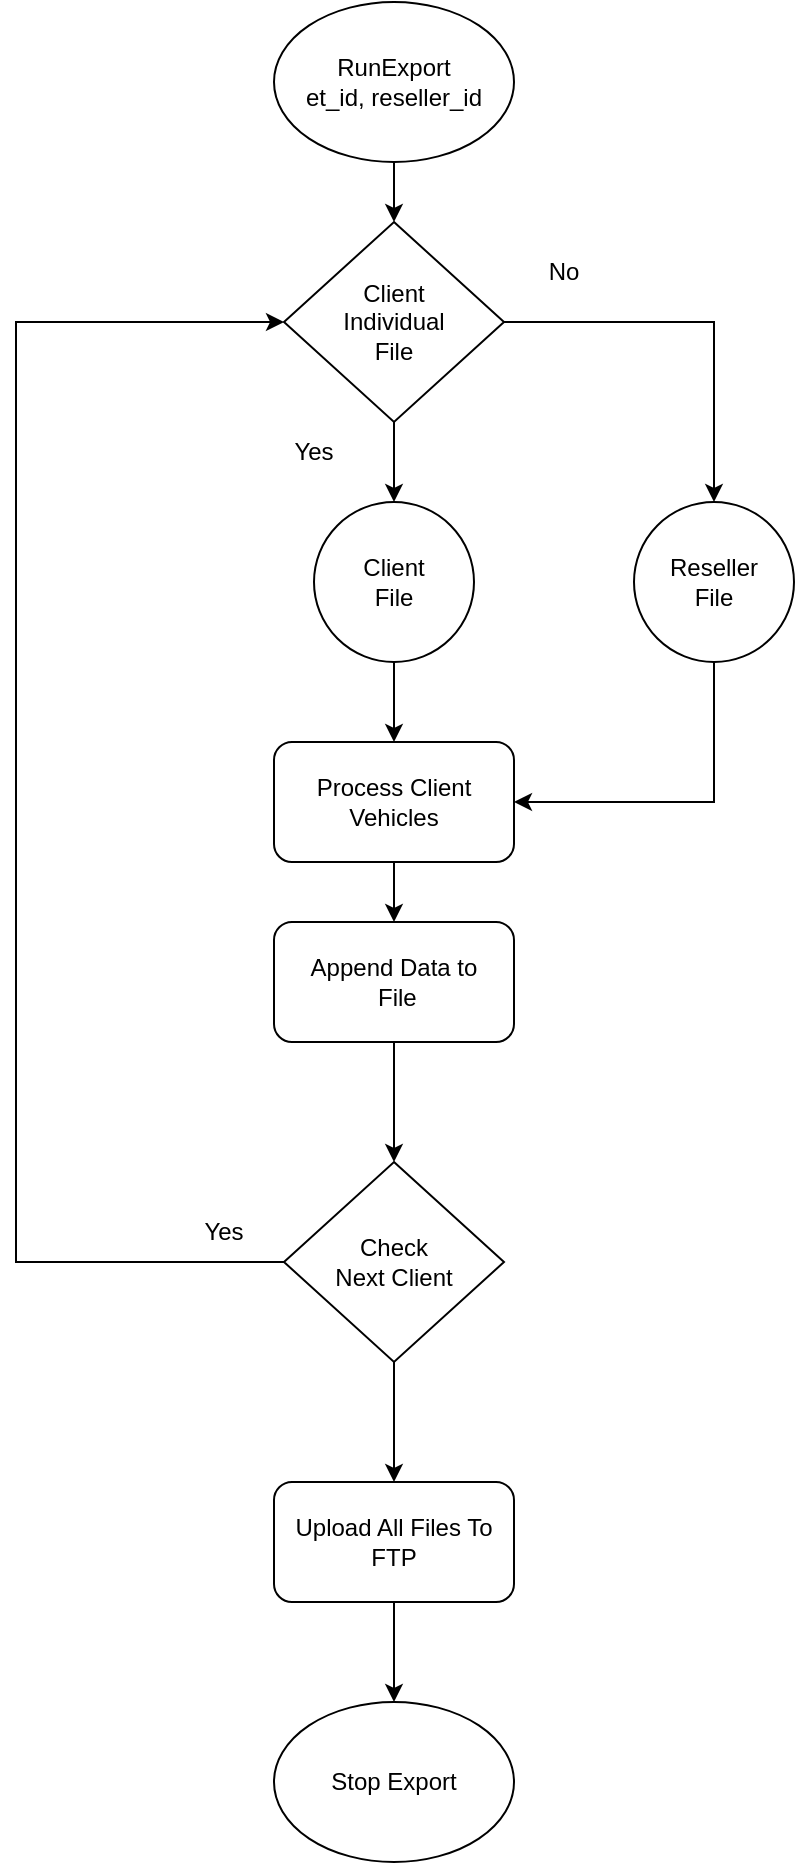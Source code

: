 <mxfile version="21.6.5" type="github" pages="2">
  <diagram name="Page-1" id="IDvd6nY-eU1gkTfjyFGW">
    <mxGraphModel dx="1050" dy="638" grid="1" gridSize="10" guides="1" tooltips="1" connect="1" arrows="1" fold="1" page="1" pageScale="1" pageWidth="1920" pageHeight="1200" math="0" shadow="0">
      <root>
        <mxCell id="0" />
        <mxCell id="1" parent="0" />
        <mxCell id="nZthAYVCwKfOu-TWI9Tt-3" value="" style="edgeStyle=orthogonalEdgeStyle;rounded=0;orthogonalLoop=1;jettySize=auto;html=1;" edge="1" parent="1" source="nZthAYVCwKfOu-TWI9Tt-1" target="nZthAYVCwKfOu-TWI9Tt-2">
          <mxGeometry relative="1" as="geometry" />
        </mxCell>
        <mxCell id="nZthAYVCwKfOu-TWI9Tt-1" value="RunExport&lt;br style=&quot;border-color: var(--border-color);&quot;&gt;et_id, reseller_id" style="ellipse;whiteSpace=wrap;html=1;" vertex="1" parent="1">
          <mxGeometry x="460" y="30" width="120" height="80" as="geometry" />
        </mxCell>
        <mxCell id="nZthAYVCwKfOu-TWI9Tt-11" value="" style="edgeStyle=orthogonalEdgeStyle;rounded=0;orthogonalLoop=1;jettySize=auto;html=1;" edge="1" parent="1" source="nZthAYVCwKfOu-TWI9Tt-2" target="nZthAYVCwKfOu-TWI9Tt-9">
          <mxGeometry relative="1" as="geometry" />
        </mxCell>
        <mxCell id="nZthAYVCwKfOu-TWI9Tt-16" value="" style="edgeStyle=orthogonalEdgeStyle;rounded=0;orthogonalLoop=1;jettySize=auto;html=1;" edge="1" parent="1" source="nZthAYVCwKfOu-TWI9Tt-2" target="nZthAYVCwKfOu-TWI9Tt-10">
          <mxGeometry relative="1" as="geometry" />
        </mxCell>
        <mxCell id="nZthAYVCwKfOu-TWI9Tt-2" value="Client&lt;br&gt;Individual&lt;br&gt;File" style="rhombus;whiteSpace=wrap;html=1;" vertex="1" parent="1">
          <mxGeometry x="465" y="140" width="110" height="100" as="geometry" />
        </mxCell>
        <mxCell id="nZthAYVCwKfOu-TWI9Tt-8" value="" style="edgeStyle=orthogonalEdgeStyle;rounded=0;orthogonalLoop=1;jettySize=auto;html=1;" edge="1" parent="1" source="nZthAYVCwKfOu-TWI9Tt-4" target="nZthAYVCwKfOu-TWI9Tt-7">
          <mxGeometry relative="1" as="geometry" />
        </mxCell>
        <mxCell id="nZthAYVCwKfOu-TWI9Tt-4" value="Process Client Vehicles" style="rounded=1;whiteSpace=wrap;html=1;" vertex="1" parent="1">
          <mxGeometry x="460" y="400" width="120" height="60" as="geometry" />
        </mxCell>
        <mxCell id="nZthAYVCwKfOu-TWI9Tt-26" value="" style="edgeStyle=orthogonalEdgeStyle;rounded=0;orthogonalLoop=1;jettySize=auto;html=1;" edge="1" parent="1" source="nZthAYVCwKfOu-TWI9Tt-6" target="nZthAYVCwKfOu-TWI9Tt-25">
          <mxGeometry relative="1" as="geometry" />
        </mxCell>
        <mxCell id="nZthAYVCwKfOu-TWI9Tt-6" value="Upload All Files To FTP" style="rounded=1;whiteSpace=wrap;html=1;" vertex="1" parent="1">
          <mxGeometry x="460" y="770" width="120" height="60" as="geometry" />
        </mxCell>
        <mxCell id="nZthAYVCwKfOu-TWI9Tt-20" value="" style="edgeStyle=orthogonalEdgeStyle;rounded=0;orthogonalLoop=1;jettySize=auto;html=1;" edge="1" parent="1" source="nZthAYVCwKfOu-TWI9Tt-7" target="nZthAYVCwKfOu-TWI9Tt-19">
          <mxGeometry relative="1" as="geometry" />
        </mxCell>
        <mxCell id="nZthAYVCwKfOu-TWI9Tt-7" value="Append Data to&lt;br&gt;&amp;nbsp;File" style="rounded=1;whiteSpace=wrap;html=1;" vertex="1" parent="1">
          <mxGeometry x="460" y="490" width="120" height="60" as="geometry" />
        </mxCell>
        <mxCell id="nZthAYVCwKfOu-TWI9Tt-18" value="" style="edgeStyle=orthogonalEdgeStyle;rounded=0;orthogonalLoop=1;jettySize=auto;html=1;" edge="1" parent="1" source="nZthAYVCwKfOu-TWI9Tt-9" target="nZthAYVCwKfOu-TWI9Tt-4">
          <mxGeometry relative="1" as="geometry" />
        </mxCell>
        <mxCell id="nZthAYVCwKfOu-TWI9Tt-9" value="Client &lt;br&gt;File" style="ellipse;whiteSpace=wrap;html=1;aspect=fixed;" vertex="1" parent="1">
          <mxGeometry x="480" y="280" width="80" height="80" as="geometry" />
        </mxCell>
        <mxCell id="nZthAYVCwKfOu-TWI9Tt-17" style="edgeStyle=orthogonalEdgeStyle;rounded=0;orthogonalLoop=1;jettySize=auto;html=1;entryX=1;entryY=0.5;entryDx=0;entryDy=0;exitX=0.5;exitY=1;exitDx=0;exitDy=0;" edge="1" parent="1" source="nZthAYVCwKfOu-TWI9Tt-10">
          <mxGeometry relative="1" as="geometry">
            <mxPoint x="700" y="340" as="sourcePoint" />
            <mxPoint x="580" y="430" as="targetPoint" />
            <Array as="points">
              <mxPoint x="680" y="430" />
            </Array>
          </mxGeometry>
        </mxCell>
        <mxCell id="nZthAYVCwKfOu-TWI9Tt-10" value="Reseller&lt;br&gt;File" style="ellipse;whiteSpace=wrap;html=1;aspect=fixed;" vertex="1" parent="1">
          <mxGeometry x="640" y="280" width="80" height="80" as="geometry" />
        </mxCell>
        <mxCell id="nZthAYVCwKfOu-TWI9Tt-12" value="Yes" style="text;html=1;strokeColor=none;fillColor=none;align=center;verticalAlign=middle;whiteSpace=wrap;rounded=0;" vertex="1" parent="1">
          <mxGeometry x="450" y="240" width="60" height="30" as="geometry" />
        </mxCell>
        <mxCell id="nZthAYVCwKfOu-TWI9Tt-13" value="No" style="text;html=1;strokeColor=none;fillColor=none;align=center;verticalAlign=middle;whiteSpace=wrap;rounded=0;" vertex="1" parent="1">
          <mxGeometry x="575" y="150" width="60" height="30" as="geometry" />
        </mxCell>
        <mxCell id="nZthAYVCwKfOu-TWI9Tt-21" style="edgeStyle=orthogonalEdgeStyle;rounded=0;orthogonalLoop=1;jettySize=auto;html=1;entryX=0;entryY=0.5;entryDx=0;entryDy=0;exitX=0;exitY=0.5;exitDx=0;exitDy=0;" edge="1" parent="1" source="nZthAYVCwKfOu-TWI9Tt-19" target="nZthAYVCwKfOu-TWI9Tt-2">
          <mxGeometry relative="1" as="geometry">
            <mxPoint x="330" y="80" as="targetPoint" />
            <mxPoint x="455" y="660" as="sourcePoint" />
            <Array as="points">
              <mxPoint x="331" y="660" />
              <mxPoint x="331" y="190" />
            </Array>
          </mxGeometry>
        </mxCell>
        <mxCell id="nZthAYVCwKfOu-TWI9Tt-24" value="" style="edgeStyle=orthogonalEdgeStyle;rounded=0;orthogonalLoop=1;jettySize=auto;html=1;" edge="1" parent="1" source="nZthAYVCwKfOu-TWI9Tt-19" target="nZthAYVCwKfOu-TWI9Tt-6">
          <mxGeometry relative="1" as="geometry" />
        </mxCell>
        <mxCell id="nZthAYVCwKfOu-TWI9Tt-19" value="Check &lt;br&gt;Next Client" style="rhombus;whiteSpace=wrap;html=1;" vertex="1" parent="1">
          <mxGeometry x="465" y="610" width="110" height="100" as="geometry" />
        </mxCell>
        <mxCell id="nZthAYVCwKfOu-TWI9Tt-23" value="Yes" style="text;html=1;strokeColor=none;fillColor=none;align=center;verticalAlign=middle;whiteSpace=wrap;rounded=0;" vertex="1" parent="1">
          <mxGeometry x="405" y="630" width="60" height="30" as="geometry" />
        </mxCell>
        <mxCell id="nZthAYVCwKfOu-TWI9Tt-25" value="Stop Export" style="ellipse;whiteSpace=wrap;html=1;" vertex="1" parent="1">
          <mxGeometry x="460" y="880" width="120" height="80" as="geometry" />
        </mxCell>
      </root>
    </mxGraphModel>
  </diagram>
  <diagram id="wJ29I_Ap7NdPMMEH2Piu" name="Page-2">
    <mxGraphModel dx="1050" dy="638" grid="1" gridSize="10" guides="1" tooltips="1" connect="1" arrows="1" fold="1" page="1" pageScale="1" pageWidth="1920" pageHeight="1200" math="0" shadow="0">
      <root>
        <mxCell id="0" />
        <mxCell id="1" parent="0" />
        <mxCell id="sXvX8aVenNnofHOqgvRA-13" value="" style="edgeStyle=orthogonalEdgeStyle;rounded=0;orthogonalLoop=1;jettySize=auto;html=1;" edge="1" parent="1" source="zhE6GV9D3CiIprHEmK_v-2" target="zhE6GV9D3CiIprHEmK_v-13">
          <mxGeometry relative="1" as="geometry" />
        </mxCell>
        <mxCell id="zhE6GV9D3CiIprHEmK_v-2" value="Check Mods&lt;br&gt;&amp;nbsp; to Run Multiple Client" style="ellipse;whiteSpace=wrap;html=1;" vertex="1" parent="1">
          <mxGeometry x="478" y="230" width="120" height="80" as="geometry" />
        </mxCell>
        <mxCell id="zhE6GV9D3CiIprHEmK_v-22" value="Upload File To FTP" style="ellipse;whiteSpace=wrap;html=1;" vertex="1" parent="1">
          <mxGeometry x="484" y="1050" width="120" height="80" as="geometry" />
        </mxCell>
        <mxCell id="wSmHokrhSPpNTLFbzZnv-3" value="" style="edgeStyle=orthogonalEdgeStyle;rounded=0;orthogonalLoop=1;jettySize=auto;html=1;" edge="1" parent="1" source="zhE6GV9D3CiIprHEmK_v-23" target="wSmHokrhSPpNTLFbzZnv-2">
          <mxGeometry relative="1" as="geometry" />
        </mxCell>
        <mxCell id="zhE6GV9D3CiIprHEmK_v-23" value="RunExport &lt;br&gt;et_id, reseller_id" style="ellipse;whiteSpace=wrap;html=1;" vertex="1" parent="1">
          <mxGeometry x="478" y="30" width="120" height="80" as="geometry" />
        </mxCell>
        <mxCell id="zhE6GV9D3CiIprHEmK_v-24" value="" style="swimlane;startSize=0;fillColor=#d5e8d4;strokeColor=#82b366;gradientColor=default;swimlaneFillColor=#CCFFC2;" vertex="1" parent="1">
          <mxGeometry x="409" y="330" width="260" height="460" as="geometry">
            <mxRectangle x="410" y="390" width="50" height="40" as="alternateBounds" />
          </mxGeometry>
        </mxCell>
        <mxCell id="zhE6GV9D3CiIprHEmK_v-9" value="Upload Client File To FTP" style="rounded=1;whiteSpace=wrap;html=1;" vertex="1" parent="zhE6GV9D3CiIprHEmK_v-24">
          <mxGeometry x="70" y="390" width="120" height="60" as="geometry" />
        </mxCell>
        <mxCell id="zhE6GV9D3CiIprHEmK_v-13" value="Create&lt;br&gt;Client File" style="ellipse;whiteSpace=wrap;html=1;aspect=fixed;" vertex="1" parent="zhE6GV9D3CiIprHEmK_v-24">
          <mxGeometry x="90" y="10" width="80" height="80" as="geometry" />
        </mxCell>
        <mxCell id="zhE6GV9D3CiIprHEmK_v-7" value="Process Client Vehicles" style="rounded=1;whiteSpace=wrap;html=1;" vertex="1" parent="zhE6GV9D3CiIprHEmK_v-24">
          <mxGeometry x="70" y="110" width="120" height="60" as="geometry" />
        </mxCell>
        <mxCell id="zhE6GV9D3CiIprHEmK_v-12" value="" style="edgeStyle=orthogonalEdgeStyle;rounded=0;orthogonalLoop=1;jettySize=auto;html=1;" edge="1" parent="zhE6GV9D3CiIprHEmK_v-24" source="zhE6GV9D3CiIprHEmK_v-13" target="zhE6GV9D3CiIprHEmK_v-7">
          <mxGeometry relative="1" as="geometry" />
        </mxCell>
        <mxCell id="sXvX8aVenNnofHOqgvRA-3" value="" style="edgeStyle=orthogonalEdgeStyle;rounded=0;orthogonalLoop=1;jettySize=auto;html=1;" edge="1" parent="zhE6GV9D3CiIprHEmK_v-24" source="zhE6GV9D3CiIprHEmK_v-11" target="sXvX8aVenNnofHOqgvRA-2">
          <mxGeometry relative="1" as="geometry" />
        </mxCell>
        <mxCell id="zhE6GV9D3CiIprHEmK_v-11" value="Append Data to&lt;br&gt;Local Client File" style="rounded=1;whiteSpace=wrap;html=1;" vertex="1" parent="zhE6GV9D3CiIprHEmK_v-24">
          <mxGeometry x="70" y="200" width="120" height="60" as="geometry" />
        </mxCell>
        <mxCell id="zhE6GV9D3CiIprHEmK_v-6" value="" style="edgeStyle=orthogonalEdgeStyle;rounded=0;orthogonalLoop=1;jettySize=auto;html=1;" edge="1" parent="zhE6GV9D3CiIprHEmK_v-24" source="zhE6GV9D3CiIprHEmK_v-7" target="zhE6GV9D3CiIprHEmK_v-11">
          <mxGeometry relative="1" as="geometry" />
        </mxCell>
        <mxCell id="sXvX8aVenNnofHOqgvRA-4" value="" style="edgeStyle=orthogonalEdgeStyle;rounded=0;orthogonalLoop=1;jettySize=auto;html=1;" edge="1" parent="zhE6GV9D3CiIprHEmK_v-24" source="sXvX8aVenNnofHOqgvRA-2" target="zhE6GV9D3CiIprHEmK_v-9">
          <mxGeometry relative="1" as="geometry" />
        </mxCell>
        <mxCell id="sXvX8aVenNnofHOqgvRA-2" value="Individual&lt;br&gt;File" style="rhombus;whiteSpace=wrap;html=1;" vertex="1" parent="zhE6GV9D3CiIprHEmK_v-24">
          <mxGeometry x="90" y="290" width="80" height="80" as="geometry" />
        </mxCell>
        <mxCell id="sXvX8aVenNnofHOqgvRA-7" value="No" style="text;html=1;strokeColor=none;fillColor=none;align=center;verticalAlign=middle;whiteSpace=wrap;rounded=0;" vertex="1" parent="zhE6GV9D3CiIprHEmK_v-24">
          <mxGeometry x="20" y="290" width="60" height="30" as="geometry" />
        </mxCell>
        <mxCell id="sXvX8aVenNnofHOqgvRA-8" value="Yes" style="text;html=1;strokeColor=none;fillColor=none;align=center;verticalAlign=middle;whiteSpace=wrap;rounded=0;" vertex="1" parent="zhE6GV9D3CiIprHEmK_v-24">
          <mxGeometry x="150" y="340" width="60" height="30" as="geometry" />
        </mxCell>
        <mxCell id="sXvX8aVenNnofHOqgvRA-11" value="" style="edgeStyle=orthogonalEdgeStyle;rounded=0;orthogonalLoop=1;jettySize=auto;html=1;" edge="1" parent="1" source="sXvX8aVenNnofHOqgvRA-5" target="sXvX8aVenNnofHOqgvRA-9">
          <mxGeometry relative="1" as="geometry" />
        </mxCell>
        <mxCell id="sXvX8aVenNnofHOqgvRA-5" value="Wait to Run All Clients in Each Mod" style="ellipse;whiteSpace=wrap;html=1;" vertex="1" parent="1">
          <mxGeometry x="439" y="830" width="210" height="80" as="geometry" />
        </mxCell>
        <mxCell id="sXvX8aVenNnofHOqgvRA-6" style="edgeStyle=orthogonalEdgeStyle;rounded=0;orthogonalLoop=1;jettySize=auto;html=1;entryX=0.005;entryY=0.5;entryDx=0;entryDy=0;entryPerimeter=0;exitX=0;exitY=0.5;exitDx=0;exitDy=0;" edge="1" parent="1" source="sXvX8aVenNnofHOqgvRA-2" target="sXvX8aVenNnofHOqgvRA-5">
          <mxGeometry relative="1" as="geometry">
            <mxPoint x="429.42" y="878" as="targetPoint" />
            <mxPoint x="489" y="660" as="sourcePoint" />
            <Array as="points">
              <mxPoint x="250" y="660" />
              <mxPoint x="250" y="870" />
            </Array>
          </mxGeometry>
        </mxCell>
        <mxCell id="sXvX8aVenNnofHOqgvRA-10" value="" style="edgeStyle=orthogonalEdgeStyle;rounded=0;orthogonalLoop=1;jettySize=auto;html=1;" edge="1" parent="1" source="sXvX8aVenNnofHOqgvRA-9" target="zhE6GV9D3CiIprHEmK_v-22">
          <mxGeometry relative="1" as="geometry" />
        </mxCell>
        <mxCell id="sXvX8aVenNnofHOqgvRA-9" value="Append All Clients Local Data to Single File&lt;br&gt;Using Linux Cat, &lt;br&gt;Remove Multiple Headers" style="rounded=1;whiteSpace=wrap;html=1;" vertex="1" parent="1">
          <mxGeometry x="414" y="940" width="260" height="60" as="geometry" />
        </mxCell>
        <mxCell id="wSmHokrhSPpNTLFbzZnv-5" value="" style="edgeStyle=orthogonalEdgeStyle;rounded=0;orthogonalLoop=1;jettySize=auto;html=1;" edge="1" parent="1" source="wSmHokrhSPpNTLFbzZnv-2" target="zhE6GV9D3CiIprHEmK_v-2">
          <mxGeometry relative="1" as="geometry" />
        </mxCell>
        <mxCell id="wSmHokrhSPpNTLFbzZnv-6" style="edgeStyle=orthogonalEdgeStyle;rounded=0;orthogonalLoop=1;jettySize=auto;html=1;entryX=1;entryY=0.5;entryDx=0;entryDy=0;" edge="1" parent="1" target="sXvX8aVenNnofHOqgvRA-5">
          <mxGeometry relative="1" as="geometry">
            <mxPoint x="760" y="890" as="targetPoint" />
            <mxPoint x="598" y="170" as="sourcePoint" />
            <Array as="points">
              <mxPoint x="598" y="171" />
              <mxPoint x="761" y="171" />
              <mxPoint x="761" y="870" />
            </Array>
          </mxGeometry>
        </mxCell>
        <mxCell id="wSmHokrhSPpNTLFbzZnv-2" value="Check Individual File" style="rounded=1;whiteSpace=wrap;html=1;" vertex="1" parent="1">
          <mxGeometry x="478" y="140" width="120" height="60" as="geometry" />
        </mxCell>
      </root>
    </mxGraphModel>
  </diagram>
</mxfile>
